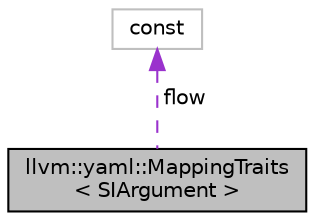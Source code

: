 digraph "llvm::yaml::MappingTraits&lt; SIArgument &gt;"
{
 // LATEX_PDF_SIZE
  bgcolor="transparent";
  edge [fontname="Helvetica",fontsize="10",labelfontname="Helvetica",labelfontsize="10"];
  node [fontname="Helvetica",fontsize="10",shape=record];
  Node1 [label="llvm::yaml::MappingTraits\l\< SIArgument \>",height=0.2,width=0.4,color="black", fillcolor="grey75", style="filled", fontcolor="black",tooltip=" "];
  Node2 -> Node1 [dir="back",color="darkorchid3",fontsize="10",style="dashed",label=" flow" ,fontname="Helvetica"];
  Node2 [label="const",height=0.2,width=0.4,color="grey75",tooltip=" "];
}
